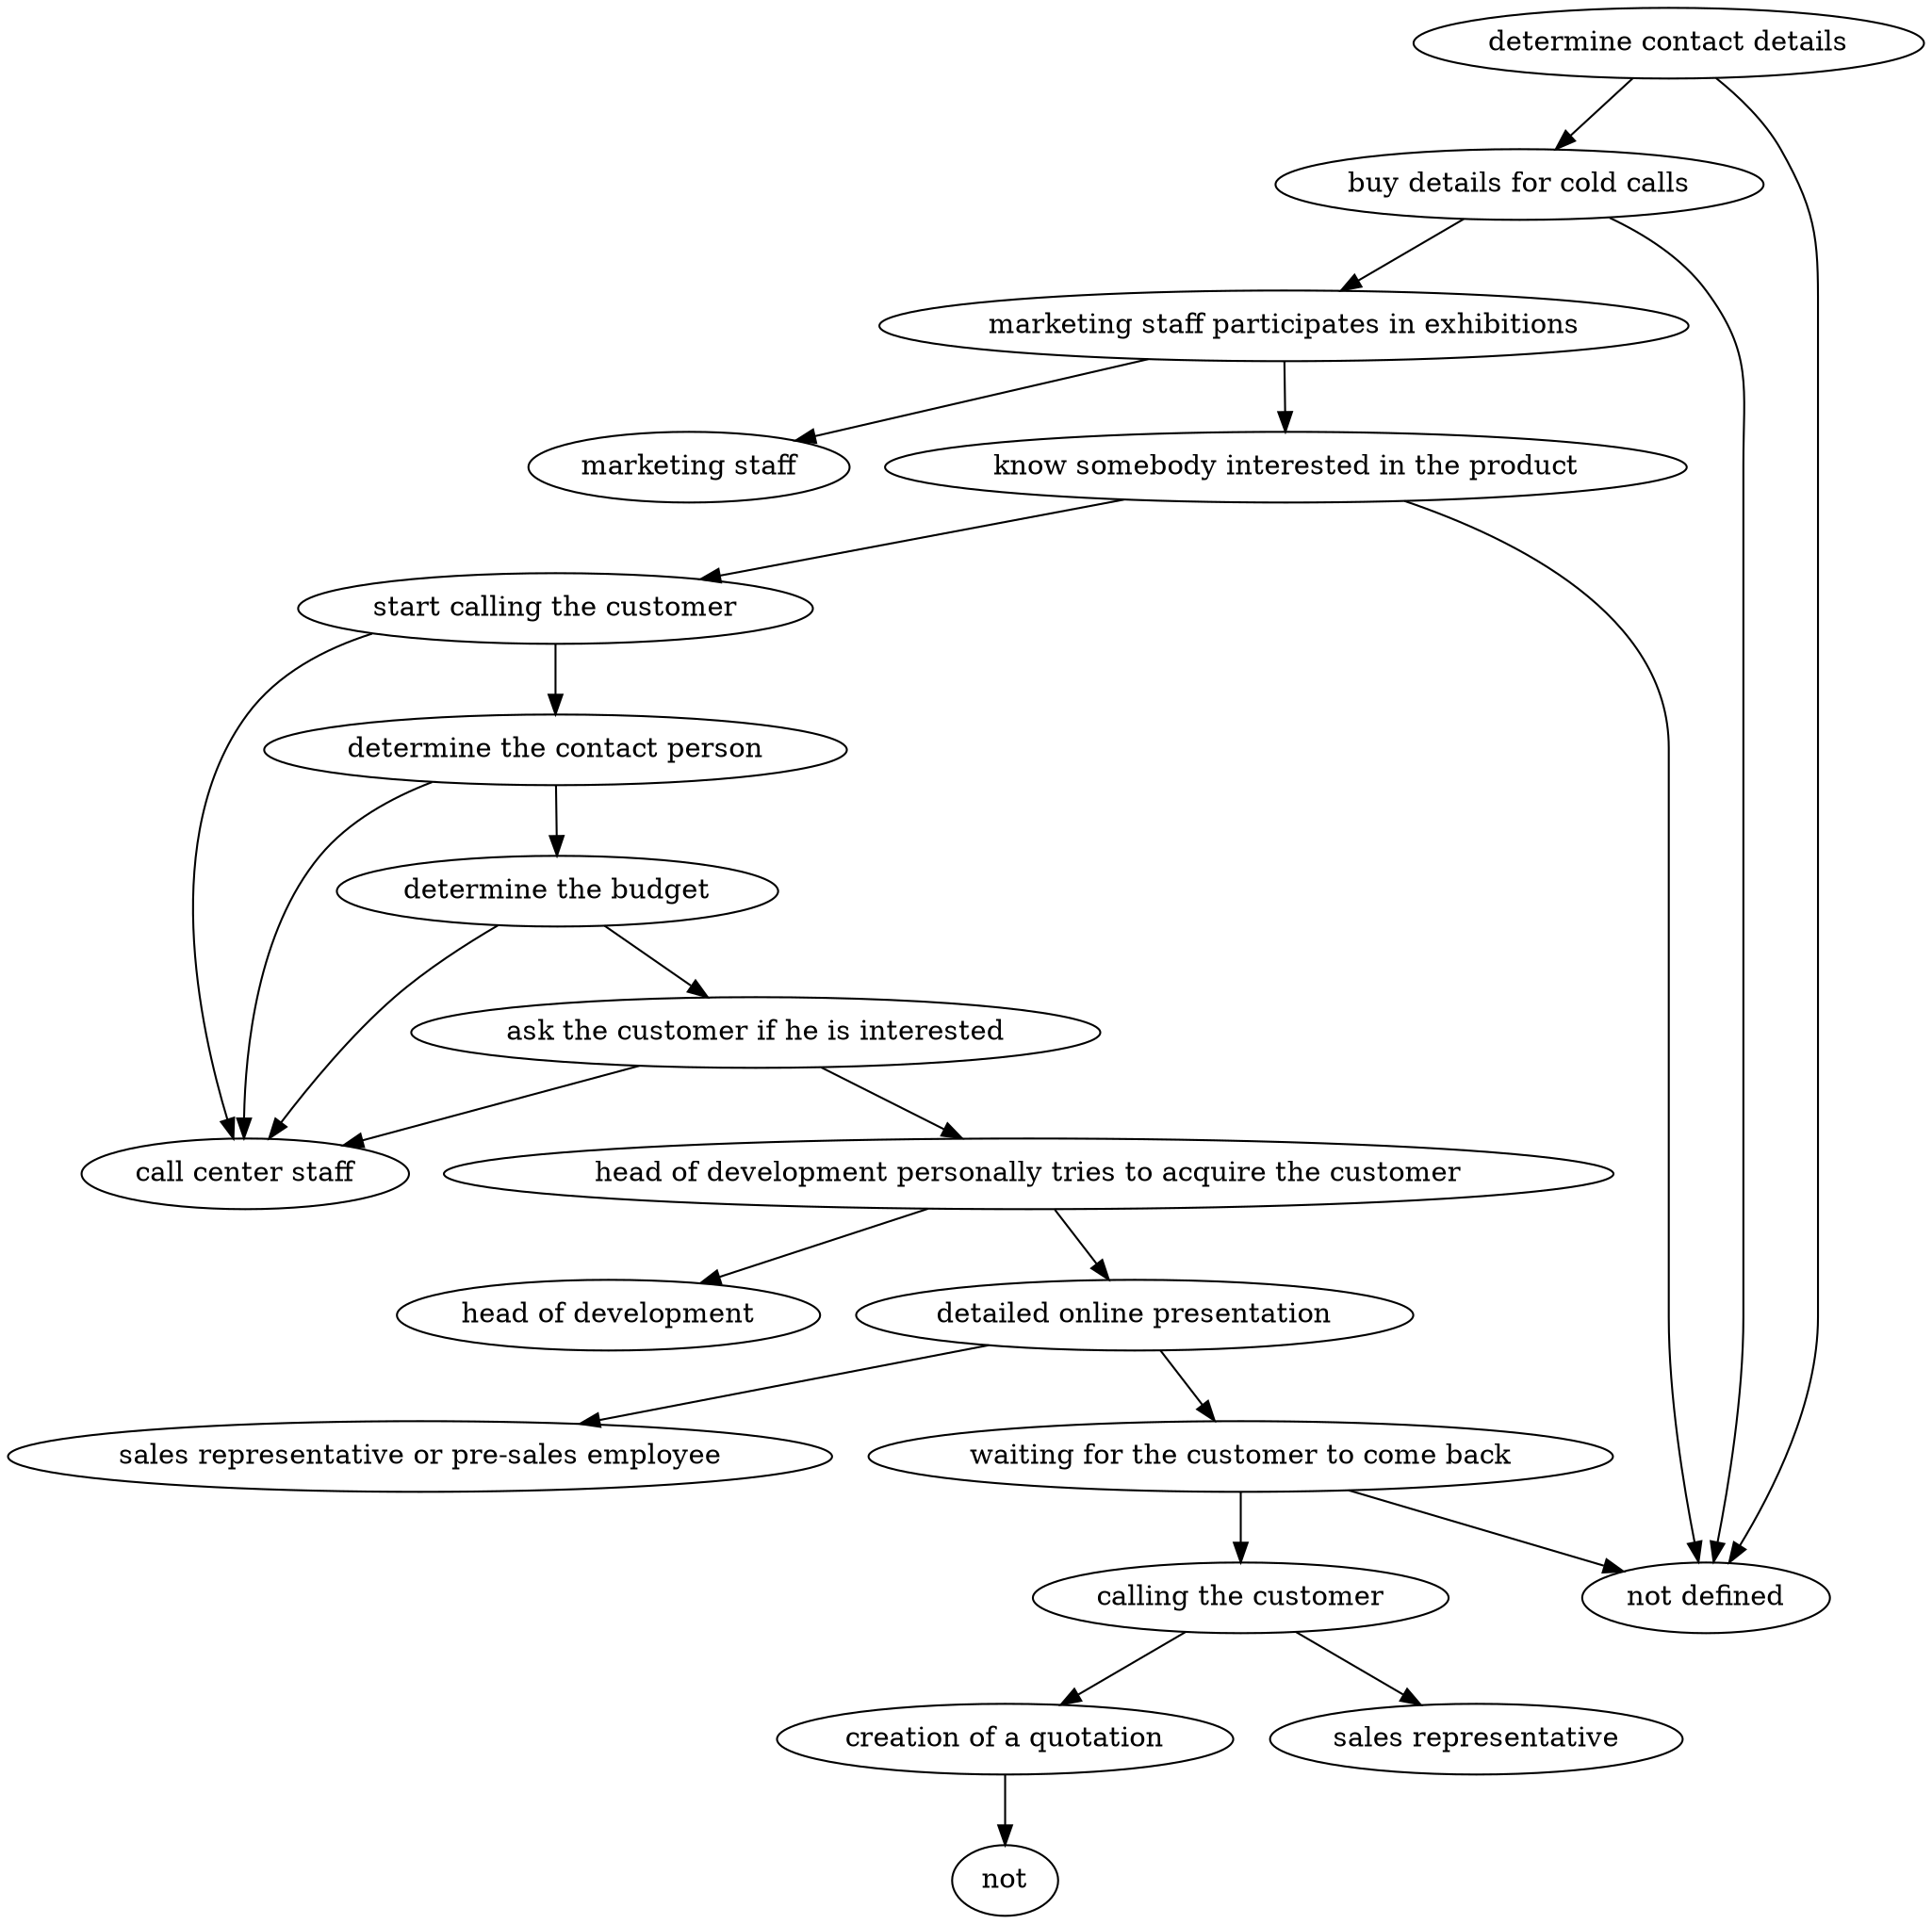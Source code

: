 strict digraph "doc-6.4" {
	graph [name="doc-6.4"];
	"determine contact details"	[attrs="{'type': 'Activity', 'label': 'determine contact details'}"];
	"buy details for cold calls"	[attrs="{'type': 'Activity', 'label': 'buy details for cold calls'}"];
	"determine contact details" -> "buy details for cold calls"	[attrs="{'type': 'flow', 'label': 'flow'}"];
	"not defined"	[attrs="{'type': 'Actor', 'label': 'not defined'}"];
	"determine contact details" -> "not defined"	[attrs="{'type': 'actor performer', 'label': 'actor performer'}"];
	"marketing staff participates in exhibitions"	[attrs="{'type': 'Activity', 'label': 'marketing staff participates in exhibitions'}"];
	"buy details for cold calls" -> "marketing staff participates in exhibitions"	[attrs="{'type': 'flow', 'label': 'flow'}"];
	"buy details for cold calls" -> "not defined"	[attrs="{'type': 'actor performer', 'label': 'actor performer'}"];
	"know somebody interested in the product"	[attrs="{'type': 'Activity', 'label': 'know somebody interested in the product'}"];
	"marketing staff participates in exhibitions" -> "know somebody interested in the product"	[attrs="{'type': 'flow', 'label': 'flow'}"];
	"marketing staff"	[attrs="{'type': 'Actor', 'label': 'marketing staff'}"];
	"marketing staff participates in exhibitions" -> "marketing staff"	[attrs="{'type': 'actor performer', 'label': 'actor performer'}"];
	"start calling the customer"	[attrs="{'type': 'Activity', 'label': 'start calling the customer'}"];
	"know somebody interested in the product" -> "start calling the customer"	[attrs="{'type': 'flow', 'label': 'flow'}"];
	"know somebody interested in the product" -> "not defined"	[attrs="{'type': 'actor performer', 'label': 'actor performer'}"];
	"determine the contact person"	[attrs="{'type': 'Activity', 'label': 'determine the contact person'}"];
	"start calling the customer" -> "determine the contact person"	[attrs="{'type': 'flow', 'label': 'flow'}"];
	"call center staff"	[attrs="{'type': 'Actor', 'label': 'call center staff'}"];
	"start calling the customer" -> "call center staff"	[attrs="{'type': 'actor performer', 'label': 'actor performer'}"];
	"determine the budget"	[attrs="{'type': 'Activity', 'label': 'determine the budget'}"];
	"determine the contact person" -> "determine the budget"	[attrs="{'type': 'flow', 'label': 'flow'}"];
	"determine the contact person" -> "call center staff"	[attrs="{'type': 'actor performer', 'label': 'actor performer'}"];
	"ask the customer if he is interested"	[attrs="{'type': 'Activity', 'label': 'ask the customer if he is interested'}"];
	"determine the budget" -> "ask the customer if he is interested"	[attrs="{'type': 'flow', 'label': 'flow'}"];
	"determine the budget" -> "call center staff"	[attrs="{'type': 'actor performer', 'label': 'actor performer'}"];
	"head of development personally tries to acquire the customer"	[attrs="{'type': 'Activity', 'label': 'head of development personally tries to acquire the customer'}"];
	"ask the customer if he is interested" -> "head of development personally tries to acquire the customer"	[attrs="{'type': 'flow', 'label': 'flow'}"];
	"ask the customer if he is interested" -> "call center staff"	[attrs="{'type': 'actor performer', 'label': 'actor performer'}"];
	"detailed online presentation"	[attrs="{'type': 'Activity', 'label': 'detailed online presentation'}"];
	"head of development personally tries to acquire the customer" -> "detailed online presentation"	[attrs="{'type': 'flow', 'label': 'flow'}"];
	"head of development"	[attrs="{'type': 'Actor', 'label': 'head of development'}"];
	"head of development personally tries to acquire the customer" -> "head of development"	[attrs="{'type': 'actor performer', 'label': 'actor performer'}"];
	"waiting for the customer to come back"	[attrs="{'type': 'Activity', 'label': 'waiting for the customer to come back'}"];
	"detailed online presentation" -> "waiting for the customer to come back"	[attrs="{'type': 'flow', 'label': 'flow'}"];
	"sales representative or pre-sales employee"	[attrs="{'type': 'Actor', 'label': 'sales representative or pre-sales employee'}"];
	"detailed online presentation" -> "sales representative or pre-sales employee"	[attrs="{'type': 'actor performer', 'label': 'actor performer'}"];
	"calling the customer"	[attrs="{'type': 'Activity', 'label': 'calling the customer'}"];
	"waiting for the customer to come back" -> "calling the customer"	[attrs="{'type': 'flow', 'label': 'flow'}"];
	"waiting for the customer to come back" -> "not defined"	[attrs="{'type': 'actor performer', 'label': 'actor performer'}"];
	"creation of a quotation"	[attrs="{'type': 'Activity', 'label': 'creation of a quotation'}"];
	"calling the customer" -> "creation of a quotation"	[attrs="{'type': 'flow', 'label': 'flow'}"];
	"sales representative"	[attrs="{'type': 'Actor', 'label': 'sales representative'}"];
	"calling the customer" -> "sales representative"	[attrs="{'type': 'actor performer', 'label': 'actor performer'}"];
	not	[attrs="{'type': 'Actor', 'label': 'not'}"];
	"creation of a quotation" -> not	[attrs="{'type': 'actor performer', 'label': 'actor performer'}"];
}
